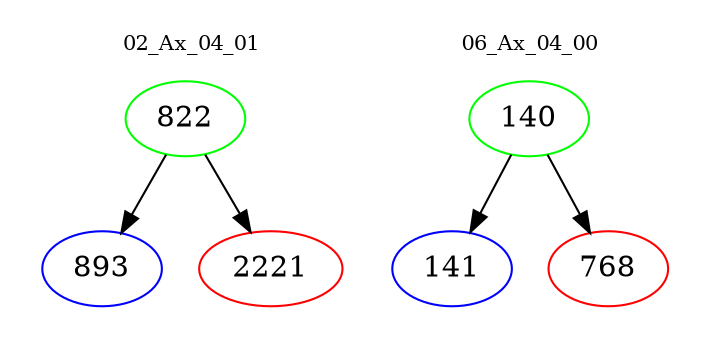 digraph{
subgraph cluster_0 {
color = white
label = "02_Ax_04_01";
fontsize=10;
T0_822 [label="822", color="green"]
T0_822 -> T0_893 [color="black"]
T0_893 [label="893", color="blue"]
T0_822 -> T0_2221 [color="black"]
T0_2221 [label="2221", color="red"]
}
subgraph cluster_1 {
color = white
label = "06_Ax_04_00";
fontsize=10;
T1_140 [label="140", color="green"]
T1_140 -> T1_141 [color="black"]
T1_141 [label="141", color="blue"]
T1_140 -> T1_768 [color="black"]
T1_768 [label="768", color="red"]
}
}
